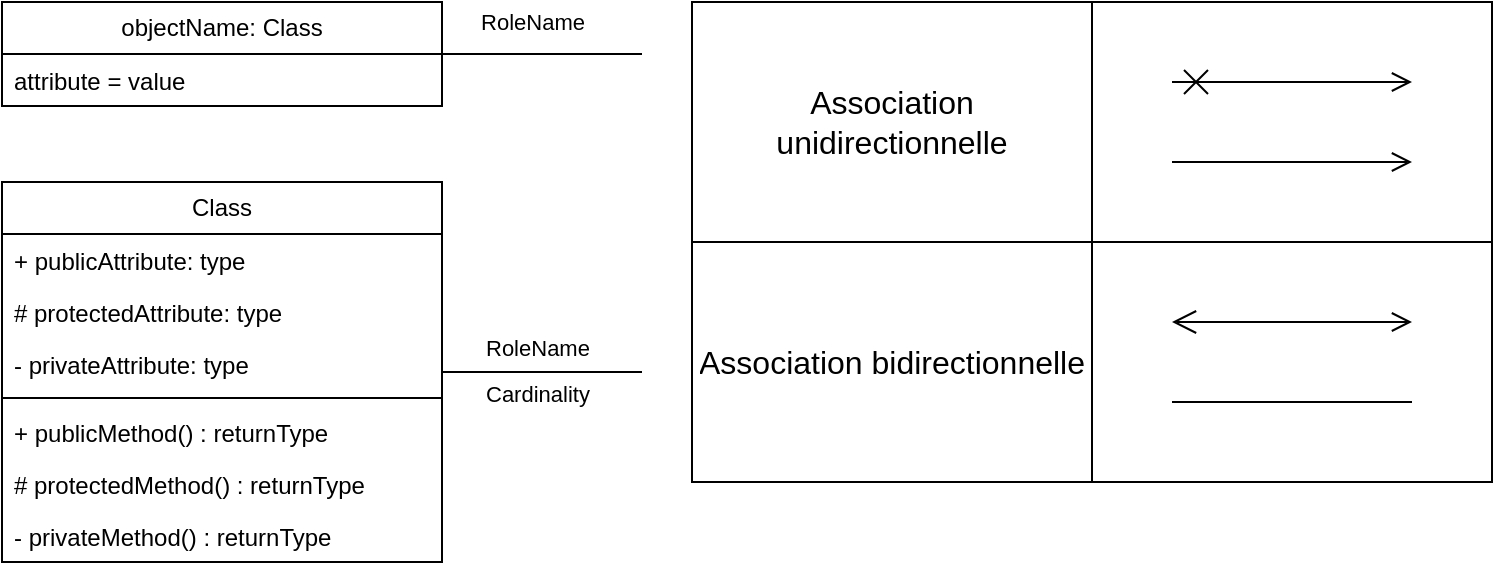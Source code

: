 <mxfile version="23.1.5" type="device">
  <diagram name="Page-1" id="8lOHCOlmDrYfSUapc80z">
    <mxGraphModel dx="1434" dy="839" grid="1" gridSize="10" guides="1" tooltips="1" connect="1" arrows="1" fold="1" page="1" pageScale="1" pageWidth="850" pageHeight="1100" math="0" shadow="0">
      <root>
        <mxCell id="0" />
        <mxCell id="1" parent="0" />
        <mxCell id="hsy_TQfEbhTopYD5MIXe-1" value="" style="shape=table;startSize=0;container=1;collapsible=0;childLayout=tableLayout;fontSize=16;swimlaneLine=1;fillColor=none;" parent="1" vertex="1">
          <mxGeometry x="425" y="430" width="400" height="240" as="geometry" />
        </mxCell>
        <mxCell id="hsy_TQfEbhTopYD5MIXe-2" value="" style="shape=tableRow;horizontal=0;startSize=0;swimlaneHead=0;swimlaneBody=0;strokeColor=inherit;top=0;left=0;bottom=0;right=0;collapsible=0;dropTarget=0;fillColor=none;points=[[0,0.5],[1,0.5]];portConstraint=eastwest;fontSize=16;" parent="hsy_TQfEbhTopYD5MIXe-1" vertex="1">
          <mxGeometry width="400" height="120" as="geometry" />
        </mxCell>
        <mxCell id="hsy_TQfEbhTopYD5MIXe-3" value="Association unidirectionnelle" style="shape=partialRectangle;html=1;whiteSpace=wrap;connectable=0;strokeColor=inherit;overflow=hidden;fillColor=none;top=0;left=0;bottom=0;right=0;pointerEvents=1;fontSize=16;" parent="hsy_TQfEbhTopYD5MIXe-2" vertex="1">
          <mxGeometry width="200" height="120" as="geometry">
            <mxRectangle width="200" height="120" as="alternateBounds" />
          </mxGeometry>
        </mxCell>
        <mxCell id="hsy_TQfEbhTopYD5MIXe-4" value="" style="shape=partialRectangle;html=1;whiteSpace=wrap;connectable=0;strokeColor=inherit;overflow=hidden;fillColor=none;top=0;left=0;bottom=0;right=0;pointerEvents=1;fontSize=16;" parent="hsy_TQfEbhTopYD5MIXe-2" vertex="1">
          <mxGeometry x="200" width="200" height="120" as="geometry">
            <mxRectangle width="200" height="120" as="alternateBounds" />
          </mxGeometry>
        </mxCell>
        <mxCell id="hsy_TQfEbhTopYD5MIXe-6" value="" style="shape=tableRow;horizontal=0;startSize=0;swimlaneHead=0;swimlaneBody=0;strokeColor=inherit;top=0;left=0;bottom=0;right=0;collapsible=0;dropTarget=0;fillColor=none;points=[[0,0.5],[1,0.5]];portConstraint=eastwest;fontSize=16;" parent="hsy_TQfEbhTopYD5MIXe-1" vertex="1">
          <mxGeometry y="120" width="400" height="120" as="geometry" />
        </mxCell>
        <mxCell id="hsy_TQfEbhTopYD5MIXe-7" value="Association bidirectionnelle" style="shape=partialRectangle;html=1;whiteSpace=wrap;connectable=0;strokeColor=inherit;overflow=hidden;fillColor=none;top=0;left=0;bottom=0;right=0;pointerEvents=1;fontSize=16;" parent="hsy_TQfEbhTopYD5MIXe-6" vertex="1">
          <mxGeometry width="200" height="120" as="geometry">
            <mxRectangle width="200" height="120" as="alternateBounds" />
          </mxGeometry>
        </mxCell>
        <mxCell id="hsy_TQfEbhTopYD5MIXe-8" value="" style="shape=partialRectangle;html=1;whiteSpace=wrap;connectable=0;strokeColor=inherit;overflow=hidden;fillColor=none;top=0;left=0;bottom=0;right=0;pointerEvents=1;fontSize=16;" parent="hsy_TQfEbhTopYD5MIXe-6" vertex="1">
          <mxGeometry x="200" width="200" height="120" as="geometry">
            <mxRectangle width="200" height="120" as="alternateBounds" />
          </mxGeometry>
        </mxCell>
        <mxCell id="hsy_TQfEbhTopYD5MIXe-15" value="" style="endArrow=open;startArrow=cross;endFill=0;startFill=0;endSize=8;startSize=10;html=1;rounded=0;" parent="1" edge="1">
          <mxGeometry width="160" relative="1" as="geometry">
            <mxPoint x="665" y="470" as="sourcePoint" />
            <mxPoint x="785" y="470" as="targetPoint" />
          </mxGeometry>
        </mxCell>
        <mxCell id="hsy_TQfEbhTopYD5MIXe-16" value="" style="endArrow=open;startArrow=none;endFill=0;startFill=0;endSize=8;startSize=10;html=1;rounded=0;" parent="1" edge="1">
          <mxGeometry width="160" relative="1" as="geometry">
            <mxPoint x="665" y="510" as="sourcePoint" />
            <mxPoint x="785" y="510" as="targetPoint" />
          </mxGeometry>
        </mxCell>
        <mxCell id="hsy_TQfEbhTopYD5MIXe-17" value="" style="endArrow=open;startArrow=open;endFill=0;startFill=0;endSize=8;startSize=10;html=1;rounded=0;" parent="1" edge="1">
          <mxGeometry width="160" relative="1" as="geometry">
            <mxPoint x="665" y="590" as="sourcePoint" />
            <mxPoint x="785" y="590" as="targetPoint" />
          </mxGeometry>
        </mxCell>
        <mxCell id="hsy_TQfEbhTopYD5MIXe-18" value="" style="endArrow=none;startArrow=none;endFill=0;startFill=0;endSize=8;startSize=10;html=1;rounded=0;" parent="1" edge="1">
          <mxGeometry width="160" relative="1" as="geometry">
            <mxPoint x="665" y="630" as="sourcePoint" />
            <mxPoint x="785" y="630" as="targetPoint" />
          </mxGeometry>
        </mxCell>
        <mxCell id="Pb2arIrTU9XFgY2DHt_e-15" style="rounded=0;orthogonalLoop=1;jettySize=auto;html=1;endArrow=none;endFill=0;" edge="1" parent="1" source="Pb2arIrTU9XFgY2DHt_e-1">
          <mxGeometry relative="1" as="geometry">
            <mxPoint x="400" y="615" as="targetPoint" />
          </mxGeometry>
        </mxCell>
        <mxCell id="Pb2arIrTU9XFgY2DHt_e-16" value="RoleName" style="edgeLabel;html=1;align=left;verticalAlign=middle;resizable=0;points=[];" vertex="1" connectable="0" parent="Pb2arIrTU9XFgY2DHt_e-15">
          <mxGeometry x="-0.71" y="-1" relative="1" as="geometry">
            <mxPoint x="5" y="-13" as="offset" />
          </mxGeometry>
        </mxCell>
        <mxCell id="Pb2arIrTU9XFgY2DHt_e-17" value="Cardinality" style="edgeLabel;html=1;align=left;verticalAlign=middle;resizable=0;points=[];" vertex="1" connectable="0" parent="Pb2arIrTU9XFgY2DHt_e-15">
          <mxGeometry x="-0.465" relative="1" as="geometry">
            <mxPoint x="-7" y="11" as="offset" />
          </mxGeometry>
        </mxCell>
        <mxCell id="Pb2arIrTU9XFgY2DHt_e-1" value="Class" style="swimlane;fontStyle=0;childLayout=stackLayout;horizontal=1;startSize=26;fillColor=none;horizontalStack=0;resizeParent=1;resizeParentMax=0;resizeLast=0;collapsible=1;marginBottom=0;whiteSpace=wrap;html=1;" vertex="1" parent="1">
          <mxGeometry x="80" y="520" width="220" height="190" as="geometry" />
        </mxCell>
        <mxCell id="Pb2arIrTU9XFgY2DHt_e-2" value="+ publicAttribute: type" style="text;strokeColor=none;fillColor=none;align=left;verticalAlign=top;spacingLeft=4;spacingRight=4;overflow=hidden;rotatable=0;points=[[0,0.5],[1,0.5]];portConstraint=eastwest;whiteSpace=wrap;html=1;" vertex="1" parent="Pb2arIrTU9XFgY2DHt_e-1">
          <mxGeometry y="26" width="220" height="26" as="geometry" />
        </mxCell>
        <mxCell id="Pb2arIrTU9XFgY2DHt_e-3" value="# protectedAttribute: type" style="text;strokeColor=none;fillColor=none;align=left;verticalAlign=top;spacingLeft=4;spacingRight=4;overflow=hidden;rotatable=0;points=[[0,0.5],[1,0.5]];portConstraint=eastwest;whiteSpace=wrap;html=1;" vertex="1" parent="Pb2arIrTU9XFgY2DHt_e-1">
          <mxGeometry y="52" width="220" height="26" as="geometry" />
        </mxCell>
        <mxCell id="Pb2arIrTU9XFgY2DHt_e-13" value="- privateAttribute: type" style="text;strokeColor=none;fillColor=none;align=left;verticalAlign=top;spacingLeft=4;spacingRight=4;overflow=hidden;rotatable=0;points=[[0,0.5],[1,0.5]];portConstraint=eastwest;whiteSpace=wrap;html=1;" vertex="1" parent="Pb2arIrTU9XFgY2DHt_e-1">
          <mxGeometry y="78" width="220" height="26" as="geometry" />
        </mxCell>
        <mxCell id="Pb2arIrTU9XFgY2DHt_e-14" value="" style="line;strokeWidth=1;fillColor=none;align=left;verticalAlign=middle;spacingTop=-1;spacingLeft=3;spacingRight=3;rotatable=0;labelPosition=right;points=[];portConstraint=eastwest;strokeColor=inherit;" vertex="1" parent="Pb2arIrTU9XFgY2DHt_e-1">
          <mxGeometry y="104" width="220" height="8" as="geometry" />
        </mxCell>
        <mxCell id="Pb2arIrTU9XFgY2DHt_e-4" value="+ publicMethod() : returnType" style="text;strokeColor=none;fillColor=none;align=left;verticalAlign=top;spacingLeft=4;spacingRight=4;overflow=hidden;rotatable=0;points=[[0,0.5],[1,0.5]];portConstraint=eastwest;whiteSpace=wrap;html=1;" vertex="1" parent="Pb2arIrTU9XFgY2DHt_e-1">
          <mxGeometry y="112" width="220" height="26" as="geometry" />
        </mxCell>
        <mxCell id="Pb2arIrTU9XFgY2DHt_e-19" value="# protectedMethod() : returnType" style="text;strokeColor=none;fillColor=none;align=left;verticalAlign=top;spacingLeft=4;spacingRight=4;overflow=hidden;rotatable=0;points=[[0,0.5],[1,0.5]];portConstraint=eastwest;whiteSpace=wrap;html=1;" vertex="1" parent="Pb2arIrTU9XFgY2DHt_e-1">
          <mxGeometry y="138" width="220" height="26" as="geometry" />
        </mxCell>
        <mxCell id="Pb2arIrTU9XFgY2DHt_e-31" value="- privateMethod() : returnType" style="text;strokeColor=none;fillColor=none;align=left;verticalAlign=top;spacingLeft=4;spacingRight=4;overflow=hidden;rotatable=0;points=[[0,0.5],[1,0.5]];portConstraint=eastwest;whiteSpace=wrap;html=1;" vertex="1" parent="Pb2arIrTU9XFgY2DHt_e-1">
          <mxGeometry y="164" width="220" height="26" as="geometry" />
        </mxCell>
        <mxCell id="Pb2arIrTU9XFgY2DHt_e-35" style="edgeStyle=orthogonalEdgeStyle;rounded=0;orthogonalLoop=1;jettySize=auto;html=1;endArrow=none;endFill=0;" edge="1" parent="1" source="Pb2arIrTU9XFgY2DHt_e-21">
          <mxGeometry relative="1" as="geometry">
            <mxPoint x="400" y="456" as="targetPoint" />
          </mxGeometry>
        </mxCell>
        <mxCell id="Pb2arIrTU9XFgY2DHt_e-37" value="RoleName" style="edgeLabel;html=1;align=center;verticalAlign=middle;resizable=0;points=[];" vertex="1" connectable="0" parent="Pb2arIrTU9XFgY2DHt_e-35">
          <mxGeometry x="-0.244" y="3" relative="1" as="geometry">
            <mxPoint x="7" y="-13" as="offset" />
          </mxGeometry>
        </mxCell>
        <mxCell id="Pb2arIrTU9XFgY2DHt_e-21" value="objectName: Class" style="swimlane;fontStyle=0;childLayout=stackLayout;horizontal=1;startSize=26;fillColor=none;horizontalStack=0;resizeParent=1;resizeParentMax=0;resizeLast=0;collapsible=1;marginBottom=0;whiteSpace=wrap;html=1;" vertex="1" parent="1">
          <mxGeometry x="80" y="430" width="220" height="52" as="geometry" />
        </mxCell>
        <mxCell id="Pb2arIrTU9XFgY2DHt_e-29" value="attribute = value" style="text;strokeColor=none;fillColor=none;align=left;verticalAlign=top;spacingLeft=4;spacingRight=4;overflow=hidden;rotatable=0;points=[[0,0.5],[1,0.5]];portConstraint=eastwest;whiteSpace=wrap;html=1;" vertex="1" parent="Pb2arIrTU9XFgY2DHt_e-21">
          <mxGeometry y="26" width="220" height="26" as="geometry" />
        </mxCell>
      </root>
    </mxGraphModel>
  </diagram>
</mxfile>
